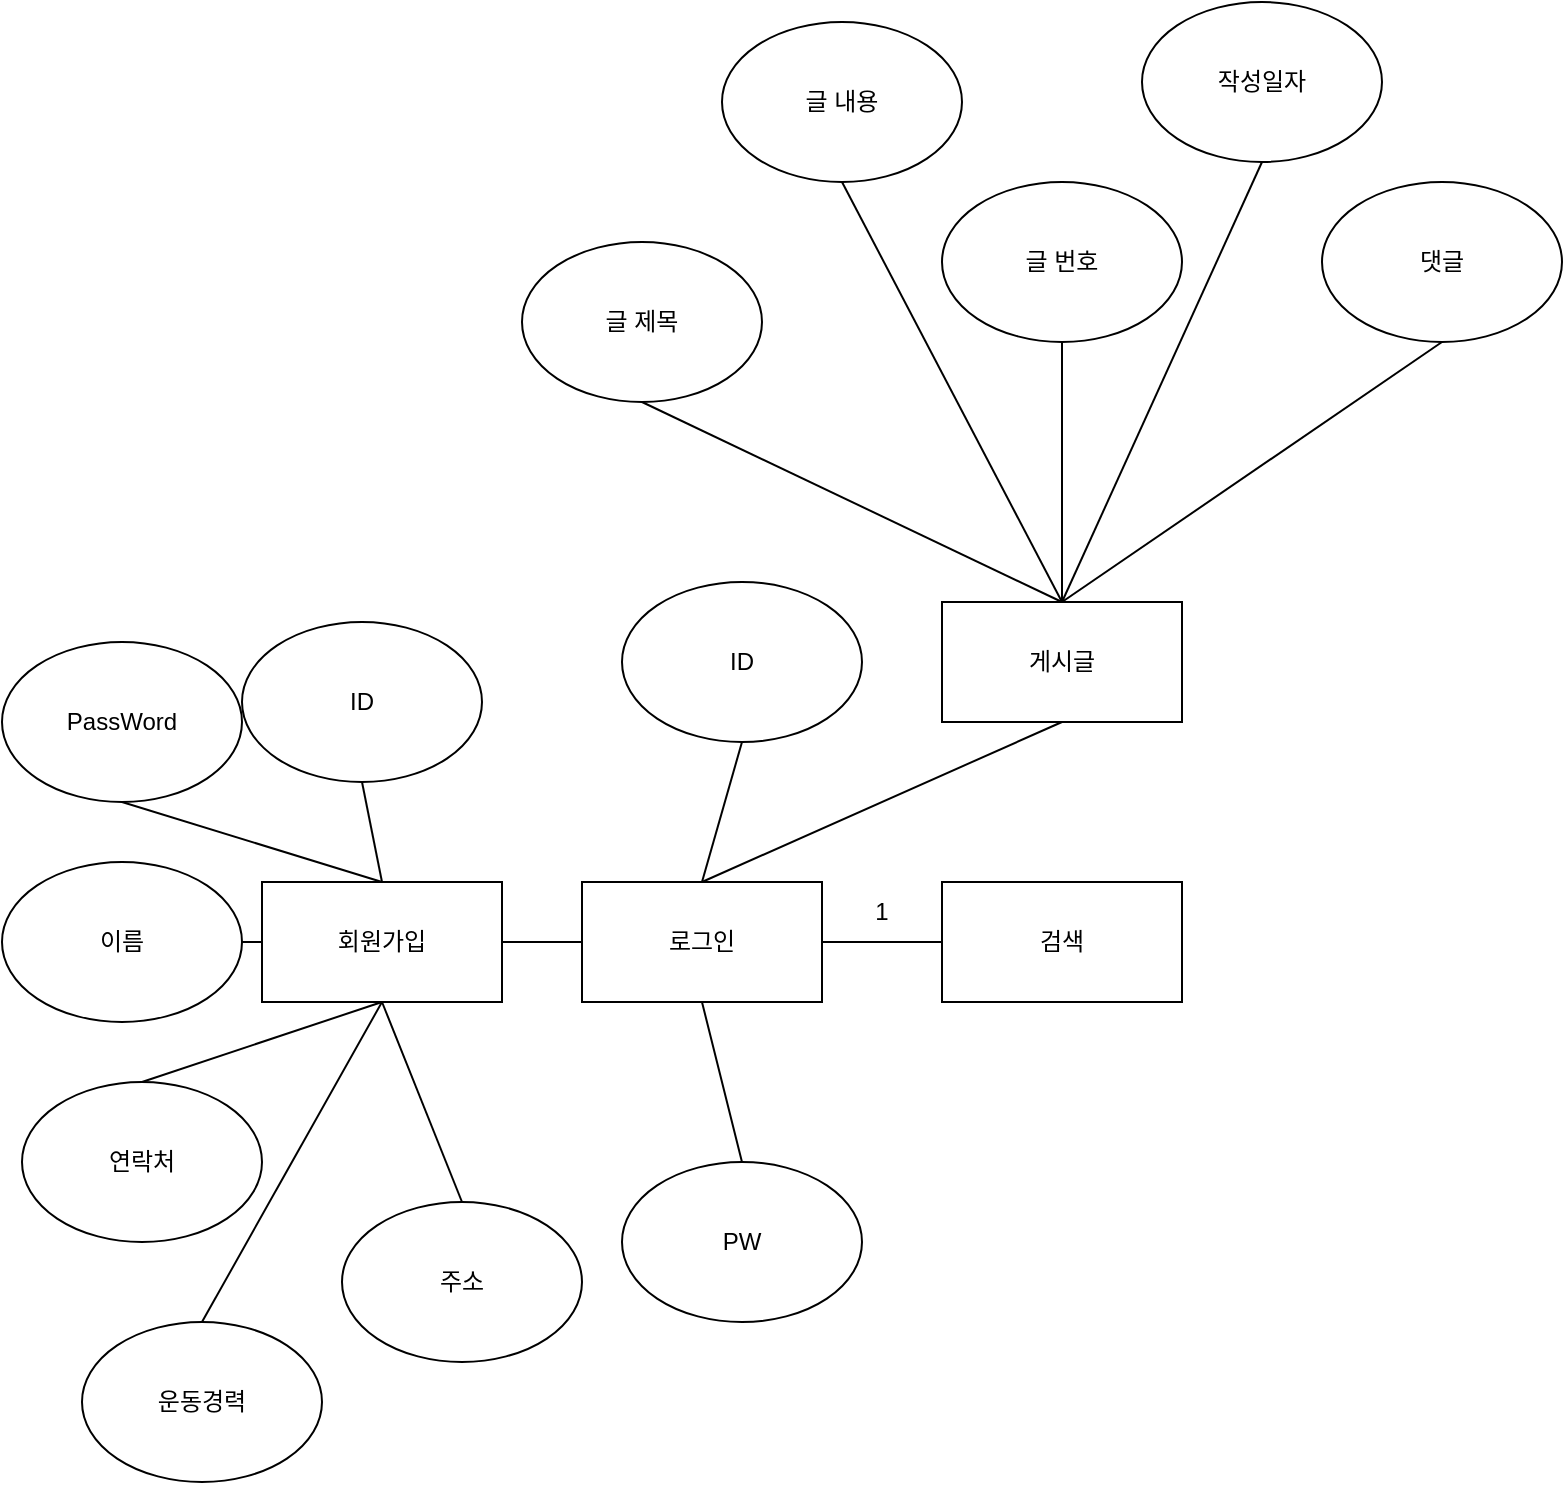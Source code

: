 <mxfile version="21.6.6" type="github">
  <diagram id="R2lEEEUBdFMjLlhIrx00" name="Page-1">
    <mxGraphModel dx="1500" dy="876" grid="0" gridSize="10" guides="1" tooltips="1" connect="1" arrows="1" fold="1" page="0" pageScale="1" pageWidth="850" pageHeight="1100" math="0" shadow="0" extFonts="Permanent Marker^https://fonts.googleapis.com/css?family=Permanent+Marker">
      <root>
        <mxCell id="0" />
        <mxCell id="1" parent="0" />
        <mxCell id="rozIurwsW3B4GiyzVx2P-1" value="검색" style="rounded=0;whiteSpace=wrap;html=1;" vertex="1" parent="1">
          <mxGeometry x="500" y="680" width="120" height="60" as="geometry" />
        </mxCell>
        <mxCell id="rozIurwsW3B4GiyzVx2P-3" value="" style="endArrow=none;html=1;rounded=0;exitX=1;exitY=0.5;exitDx=0;exitDy=0;entryX=0;entryY=0.5;entryDx=0;entryDy=0;" edge="1" parent="1" source="rozIurwsW3B4GiyzVx2P-5" target="rozIurwsW3B4GiyzVx2P-1">
          <mxGeometry width="50" height="50" relative="1" as="geometry">
            <mxPoint x="460" y="710" as="sourcePoint" />
            <mxPoint x="450" y="660" as="targetPoint" />
          </mxGeometry>
        </mxCell>
        <mxCell id="rozIurwsW3B4GiyzVx2P-4" value="ID" style="ellipse;whiteSpace=wrap;html=1;" vertex="1" parent="1">
          <mxGeometry x="340" y="530" width="120" height="80" as="geometry" />
        </mxCell>
        <mxCell id="rozIurwsW3B4GiyzVx2P-5" value="로그인" style="rounded=0;whiteSpace=wrap;html=1;" vertex="1" parent="1">
          <mxGeometry x="320" y="680" width="120" height="60" as="geometry" />
        </mxCell>
        <mxCell id="rozIurwsW3B4GiyzVx2P-6" value="" style="endArrow=none;html=1;rounded=0;entryX=0.5;entryY=1;entryDx=0;entryDy=0;exitX=0.5;exitY=0;exitDx=0;exitDy=0;" edge="1" parent="1" source="rozIurwsW3B4GiyzVx2P-5" target="rozIurwsW3B4GiyzVx2P-4">
          <mxGeometry width="50" height="50" relative="1" as="geometry">
            <mxPoint x="370" y="680" as="sourcePoint" />
            <mxPoint x="420" y="630" as="targetPoint" />
          </mxGeometry>
        </mxCell>
        <mxCell id="rozIurwsW3B4GiyzVx2P-7" value="PW" style="ellipse;whiteSpace=wrap;html=1;" vertex="1" parent="1">
          <mxGeometry x="340" y="820" width="120" height="80" as="geometry" />
        </mxCell>
        <mxCell id="rozIurwsW3B4GiyzVx2P-8" value="" style="endArrow=none;html=1;rounded=0;exitX=0.5;exitY=0;exitDx=0;exitDy=0;entryX=0.5;entryY=1;entryDx=0;entryDy=0;" edge="1" parent="1" source="rozIurwsW3B4GiyzVx2P-7" target="rozIurwsW3B4GiyzVx2P-5">
          <mxGeometry width="50" height="50" relative="1" as="geometry">
            <mxPoint x="350" y="300" as="sourcePoint" />
            <mxPoint x="400" y="250" as="targetPoint" />
          </mxGeometry>
        </mxCell>
        <mxCell id="rozIurwsW3B4GiyzVx2P-10" value="회원가입" style="rounded=0;whiteSpace=wrap;html=1;" vertex="1" parent="1">
          <mxGeometry x="160" y="680" width="120" height="60" as="geometry" />
        </mxCell>
        <mxCell id="rozIurwsW3B4GiyzVx2P-11" value="" style="endArrow=none;html=1;rounded=0;exitX=1;exitY=0.5;exitDx=0;exitDy=0;entryX=0;entryY=0.5;entryDx=0;entryDy=0;" edge="1" parent="1" source="rozIurwsW3B4GiyzVx2P-10" target="rozIurwsW3B4GiyzVx2P-5">
          <mxGeometry width="50" height="50" relative="1" as="geometry">
            <mxPoint x="300" y="710" as="sourcePoint" />
            <mxPoint x="350" y="660" as="targetPoint" />
          </mxGeometry>
        </mxCell>
        <mxCell id="rozIurwsW3B4GiyzVx2P-12" value="ID" style="ellipse;whiteSpace=wrap;html=1;" vertex="1" parent="1">
          <mxGeometry x="150" y="550" width="120" height="80" as="geometry" />
        </mxCell>
        <mxCell id="rozIurwsW3B4GiyzVx2P-13" value="" style="endArrow=none;html=1;rounded=0;entryX=0.5;entryY=1;entryDx=0;entryDy=0;exitX=0.5;exitY=0;exitDx=0;exitDy=0;" edge="1" parent="1" source="rozIurwsW3B4GiyzVx2P-10" target="rozIurwsW3B4GiyzVx2P-12">
          <mxGeometry width="50" height="50" relative="1" as="geometry">
            <mxPoint x="190" y="690" as="sourcePoint" />
            <mxPoint x="240" y="640" as="targetPoint" />
          </mxGeometry>
        </mxCell>
        <mxCell id="rozIurwsW3B4GiyzVx2P-14" value="PassWord" style="ellipse;whiteSpace=wrap;html=1;" vertex="1" parent="1">
          <mxGeometry x="30" y="560" width="120" height="80" as="geometry" />
        </mxCell>
        <mxCell id="rozIurwsW3B4GiyzVx2P-15" value="" style="endArrow=none;html=1;rounded=0;entryX=0.5;entryY=1;entryDx=0;entryDy=0;exitX=0.5;exitY=0;exitDx=0;exitDy=0;" edge="1" parent="1" source="rozIurwsW3B4GiyzVx2P-10" target="rozIurwsW3B4GiyzVx2P-14">
          <mxGeometry width="50" height="50" relative="1" as="geometry">
            <mxPoint x="90" y="700" as="sourcePoint" />
            <mxPoint x="140" y="650" as="targetPoint" />
          </mxGeometry>
        </mxCell>
        <mxCell id="rozIurwsW3B4GiyzVx2P-16" value="이름" style="ellipse;whiteSpace=wrap;html=1;" vertex="1" parent="1">
          <mxGeometry x="30" y="670" width="120" height="80" as="geometry" />
        </mxCell>
        <mxCell id="rozIurwsW3B4GiyzVx2P-19" value="" style="endArrow=none;html=1;rounded=0;entryX=0;entryY=0.5;entryDx=0;entryDy=0;exitX=1;exitY=0.5;exitDx=0;exitDy=0;" edge="1" parent="1" source="rozIurwsW3B4GiyzVx2P-16" target="rozIurwsW3B4GiyzVx2P-10">
          <mxGeometry width="50" height="50" relative="1" as="geometry">
            <mxPoint x="140" y="780" as="sourcePoint" />
            <mxPoint x="190" y="730" as="targetPoint" />
          </mxGeometry>
        </mxCell>
        <mxCell id="rozIurwsW3B4GiyzVx2P-21" value="연락처" style="ellipse;whiteSpace=wrap;html=1;" vertex="1" parent="1">
          <mxGeometry x="40" y="780" width="120" height="80" as="geometry" />
        </mxCell>
        <mxCell id="rozIurwsW3B4GiyzVx2P-22" value="" style="endArrow=none;html=1;rounded=0;entryX=0.5;entryY=1;entryDx=0;entryDy=0;exitX=0.5;exitY=0;exitDx=0;exitDy=0;" edge="1" parent="1" source="rozIurwsW3B4GiyzVx2P-21" target="rozIurwsW3B4GiyzVx2P-10">
          <mxGeometry width="50" height="50" relative="1" as="geometry">
            <mxPoint x="130" y="310" as="sourcePoint" />
            <mxPoint x="180" y="260" as="targetPoint" />
          </mxGeometry>
        </mxCell>
        <mxCell id="rozIurwsW3B4GiyzVx2P-23" value="운동경력" style="ellipse;whiteSpace=wrap;html=1;" vertex="1" parent="1">
          <mxGeometry x="70" y="900" width="120" height="80" as="geometry" />
        </mxCell>
        <mxCell id="rozIurwsW3B4GiyzVx2P-24" value="" style="endArrow=none;html=1;rounded=0;entryX=0.5;entryY=1;entryDx=0;entryDy=0;exitX=0.5;exitY=0;exitDx=0;exitDy=0;" edge="1" parent="1" source="rozIurwsW3B4GiyzVx2P-23" target="rozIurwsW3B4GiyzVx2P-10">
          <mxGeometry width="50" height="50" relative="1" as="geometry">
            <mxPoint x="150" y="310" as="sourcePoint" />
            <mxPoint x="200" y="260" as="targetPoint" />
          </mxGeometry>
        </mxCell>
        <mxCell id="rozIurwsW3B4GiyzVx2P-25" value="주소" style="ellipse;whiteSpace=wrap;html=1;" vertex="1" parent="1">
          <mxGeometry x="200" y="840" width="120" height="80" as="geometry" />
        </mxCell>
        <mxCell id="rozIurwsW3B4GiyzVx2P-26" value="" style="endArrow=none;html=1;rounded=0;entryX=0.5;entryY=1;entryDx=0;entryDy=0;exitX=0.5;exitY=0;exitDx=0;exitDy=0;" edge="1" parent="1" source="rozIurwsW3B4GiyzVx2P-25" target="rozIurwsW3B4GiyzVx2P-10">
          <mxGeometry width="50" height="50" relative="1" as="geometry">
            <mxPoint x="200" y="340" as="sourcePoint" />
            <mxPoint x="250" y="290" as="targetPoint" />
          </mxGeometry>
        </mxCell>
        <mxCell id="rozIurwsW3B4GiyzVx2P-30" value="1" style="text;html=1;strokeColor=none;fillColor=none;align=center;verticalAlign=middle;whiteSpace=wrap;rounded=0;" vertex="1" parent="1">
          <mxGeometry x="460" y="680" width="20" height="30" as="geometry" />
        </mxCell>
        <mxCell id="rozIurwsW3B4GiyzVx2P-31" value="게시글" style="rounded=0;whiteSpace=wrap;html=1;" vertex="1" parent="1">
          <mxGeometry x="500" y="540" width="120" height="60" as="geometry" />
        </mxCell>
        <mxCell id="rozIurwsW3B4GiyzVx2P-32" value="" style="endArrow=none;html=1;rounded=0;entryX=0.5;entryY=1;entryDx=0;entryDy=0;exitX=0.5;exitY=0;exitDx=0;exitDy=0;" edge="1" parent="1" source="rozIurwsW3B4GiyzVx2P-5" target="rozIurwsW3B4GiyzVx2P-31">
          <mxGeometry width="50" height="50" relative="1" as="geometry">
            <mxPoint x="430" y="730" as="sourcePoint" />
            <mxPoint x="480" y="680" as="targetPoint" />
          </mxGeometry>
        </mxCell>
        <mxCell id="rozIurwsW3B4GiyzVx2P-33" value="댓글" style="ellipse;whiteSpace=wrap;html=1;" vertex="1" parent="1">
          <mxGeometry x="690" y="330" width="120" height="80" as="geometry" />
        </mxCell>
        <mxCell id="rozIurwsW3B4GiyzVx2P-34" value="작성일자" style="ellipse;whiteSpace=wrap;html=1;" vertex="1" parent="1">
          <mxGeometry x="600" y="240" width="120" height="80" as="geometry" />
        </mxCell>
        <mxCell id="rozIurwsW3B4GiyzVx2P-35" value="글 내용" style="ellipse;whiteSpace=wrap;html=1;" vertex="1" parent="1">
          <mxGeometry x="390" y="250" width="120" height="80" as="geometry" />
        </mxCell>
        <mxCell id="rozIurwsW3B4GiyzVx2P-36" value="글 번호" style="ellipse;whiteSpace=wrap;html=1;" vertex="1" parent="1">
          <mxGeometry x="500" y="330" width="120" height="80" as="geometry" />
        </mxCell>
        <mxCell id="rozIurwsW3B4GiyzVx2P-37" value="글 제목" style="ellipse;whiteSpace=wrap;html=1;" vertex="1" parent="1">
          <mxGeometry x="290" y="360" width="120" height="80" as="geometry" />
        </mxCell>
        <mxCell id="rozIurwsW3B4GiyzVx2P-38" value="" style="endArrow=none;html=1;rounded=0;exitX=0.5;exitY=0;exitDx=0;exitDy=0;entryX=0.5;entryY=1;entryDx=0;entryDy=0;" edge="1" parent="1" source="rozIurwsW3B4GiyzVx2P-31" target="rozIurwsW3B4GiyzVx2P-36">
          <mxGeometry width="50" height="50" relative="1" as="geometry">
            <mxPoint x="570" y="510" as="sourcePoint" />
            <mxPoint x="620" y="460" as="targetPoint" />
          </mxGeometry>
        </mxCell>
        <mxCell id="rozIurwsW3B4GiyzVx2P-39" value="" style="endArrow=none;html=1;rounded=0;exitX=0.5;exitY=0;exitDx=0;exitDy=0;entryX=0.5;entryY=1;entryDx=0;entryDy=0;" edge="1" parent="1" source="rozIurwsW3B4GiyzVx2P-31" target="rozIurwsW3B4GiyzVx2P-37">
          <mxGeometry width="50" height="50" relative="1" as="geometry">
            <mxPoint x="470" y="490" as="sourcePoint" />
            <mxPoint x="520" y="440" as="targetPoint" />
          </mxGeometry>
        </mxCell>
        <mxCell id="rozIurwsW3B4GiyzVx2P-41" value="" style="endArrow=none;html=1;rounded=0;exitX=0.5;exitY=0;exitDx=0;exitDy=0;entryX=0.5;entryY=1;entryDx=0;entryDy=0;" edge="1" parent="1" source="rozIurwsW3B4GiyzVx2P-31" target="rozIurwsW3B4GiyzVx2P-35">
          <mxGeometry width="50" height="50" relative="1" as="geometry">
            <mxPoint x="400" y="370" as="sourcePoint" />
            <mxPoint x="450" y="320" as="targetPoint" />
          </mxGeometry>
        </mxCell>
        <mxCell id="rozIurwsW3B4GiyzVx2P-42" value="" style="endArrow=none;html=1;rounded=0;exitX=0.5;exitY=0;exitDx=0;exitDy=0;entryX=0.5;entryY=1;entryDx=0;entryDy=0;" edge="1" parent="1" source="rozIurwsW3B4GiyzVx2P-31" target="rozIurwsW3B4GiyzVx2P-34">
          <mxGeometry width="50" height="50" relative="1" as="geometry">
            <mxPoint x="600" y="500" as="sourcePoint" />
            <mxPoint x="650" y="450" as="targetPoint" />
          </mxGeometry>
        </mxCell>
        <mxCell id="rozIurwsW3B4GiyzVx2P-45" value="" style="endArrow=none;html=1;rounded=0;entryX=0.5;entryY=1;entryDx=0;entryDy=0;exitX=0.5;exitY=0;exitDx=0;exitDy=0;" edge="1" parent="1" source="rozIurwsW3B4GiyzVx2P-31" target="rozIurwsW3B4GiyzVx2P-33">
          <mxGeometry width="50" height="50" relative="1" as="geometry">
            <mxPoint x="680" y="490" as="sourcePoint" />
            <mxPoint x="730" y="440" as="targetPoint" />
          </mxGeometry>
        </mxCell>
      </root>
    </mxGraphModel>
  </diagram>
</mxfile>
